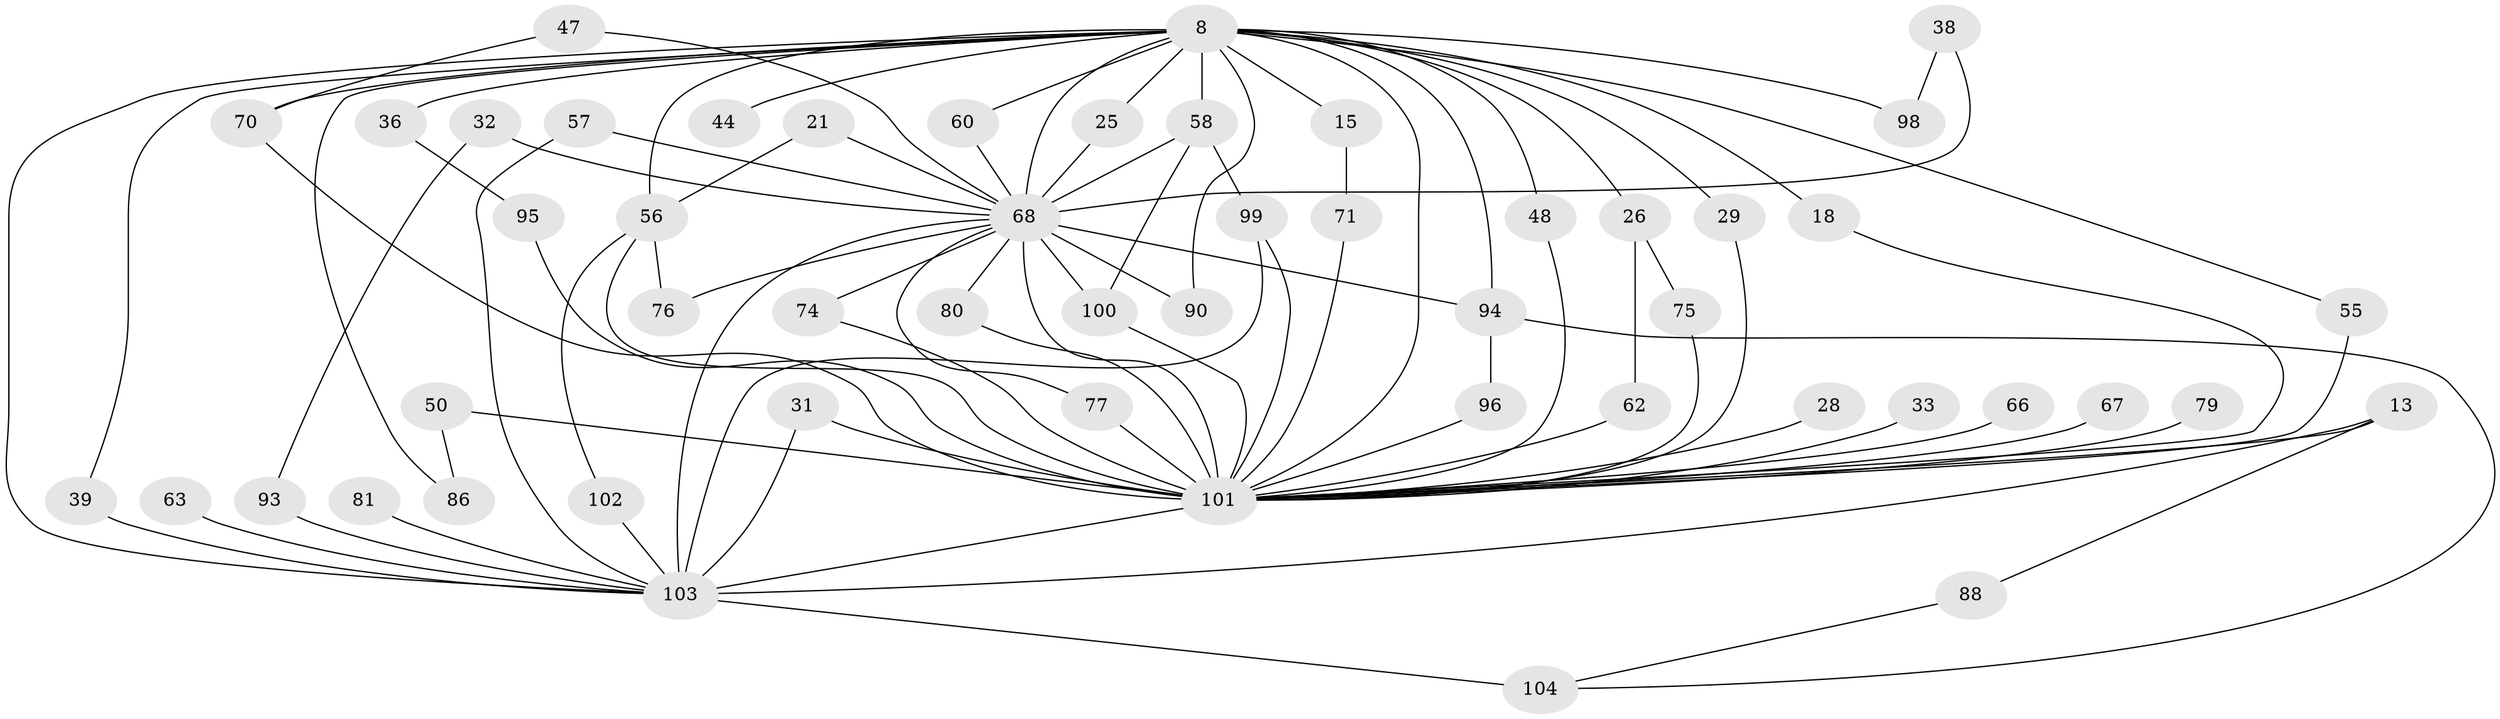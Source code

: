 // original degree distribution, {21: 0.019230769230769232, 20: 0.019230769230769232, 15: 0.009615384615384616, 16: 0.009615384615384616, 26: 0.009615384615384616, 32: 0.009615384615384616, 22: 0.009615384615384616, 24: 0.009615384615384616, 3: 0.23076923076923078, 4: 0.09615384615384616, 2: 0.5288461538461539, 6: 0.019230769230769232, 5: 0.028846153846153848}
// Generated by graph-tools (version 1.1) at 2025/44/03/09/25 04:44:44]
// undirected, 52 vertices, 90 edges
graph export_dot {
graph [start="1"]
  node [color=gray90,style=filled];
  8 [super="+6"];
  13;
  15;
  18;
  21;
  25;
  26;
  28;
  29;
  31;
  32;
  33;
  36;
  38;
  39;
  44;
  47;
  48 [super="+24"];
  50;
  55;
  56 [super="+54"];
  57;
  58 [super="+52"];
  60;
  62 [super="+41"];
  63;
  66;
  67;
  68 [super="+64"];
  70 [super="+42"];
  71;
  74;
  75;
  76;
  77 [super="+14"];
  79;
  80;
  81;
  86;
  88;
  90;
  93 [super="+87"];
  94 [super="+23+91"];
  95;
  96;
  98 [super="+30"];
  99 [super="+65+85"];
  100 [super="+17"];
  101 [super="+92+43+45+78+82+97+83"];
  102;
  103 [super="+84+89+61"];
  104 [super="+72"];
  8 -- 15 [weight=2];
  8 -- 18;
  8 -- 26 [weight=2];
  8 -- 29;
  8 -- 36 [weight=2];
  8 -- 44 [weight=2];
  8 -- 55;
  8 -- 58 [weight=3];
  8 -- 60;
  8 -- 90;
  8 -- 98 [weight=2];
  8 -- 70 [weight=2];
  8 -- 86;
  8 -- 25;
  8 -- 101 [weight=13];
  8 -- 39;
  8 -- 94 [weight=2];
  8 -- 103 [weight=7];
  8 -- 48;
  8 -- 56 [weight=3];
  8 -- 68 [weight=5];
  13 -- 88;
  13 -- 101;
  13 -- 103 [weight=2];
  15 -- 71;
  18 -- 101;
  21 -- 56;
  21 -- 68;
  25 -- 68;
  26 -- 75;
  26 -- 62;
  28 -- 101 [weight=3];
  29 -- 101;
  31 -- 103;
  31 -- 101;
  32 -- 93;
  32 -- 68 [weight=2];
  33 -- 101 [weight=2];
  36 -- 95;
  38 -- 98;
  38 -- 68;
  39 -- 103;
  47 -- 70;
  47 -- 68;
  48 -- 101;
  50 -- 86;
  50 -- 101 [weight=2];
  55 -- 101;
  56 -- 102;
  56 -- 76;
  56 -- 101 [weight=2];
  57 -- 103;
  57 -- 68;
  58 -- 100;
  58 -- 99 [weight=2];
  58 -- 68;
  60 -- 68;
  62 -- 101 [weight=2];
  63 -- 103 [weight=2];
  66 -- 101;
  67 -- 101 [weight=2];
  68 -- 101 [weight=12];
  68 -- 74;
  68 -- 76;
  68 -- 77;
  68 -- 80;
  68 -- 90;
  68 -- 94 [weight=3];
  68 -- 100 [weight=2];
  68 -- 103 [weight=8];
  70 -- 101;
  71 -- 101;
  74 -- 101;
  75 -- 101;
  77 -- 101 [weight=2];
  79 -- 101;
  80 -- 101;
  81 -- 103;
  88 -- 104;
  93 -- 103;
  94 -- 96;
  94 -- 104;
  95 -- 101;
  96 -- 101;
  99 -- 103;
  99 -- 101;
  100 -- 101;
  101 -- 103 [weight=13];
  102 -- 103;
  103 -- 104 [weight=2];
}
